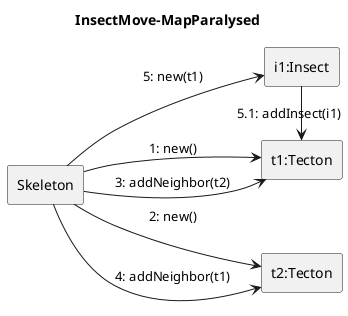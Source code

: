 @startuml Insect-move/map-paralysed 
skinparam linestyle ortho
left to right direction
title InsectMove-MapParalysed

rectangle Skeleton

rectangle "t1:Tecton" as t1
rectangle "t2:Tecton" as t2
rectangle "i1:Insect" as i1

Skeleton --> t1: 1: new()
Skeleton --> t2: 2: new()
Skeleton --> t1: 3: addNeighbor(t2)
Skeleton --> t2: 4: addNeighbor(t1)
Skeleton --> i1: 5: new(t1)
i1 -> t1 : 5.1: addInsect(i1)


@enduml